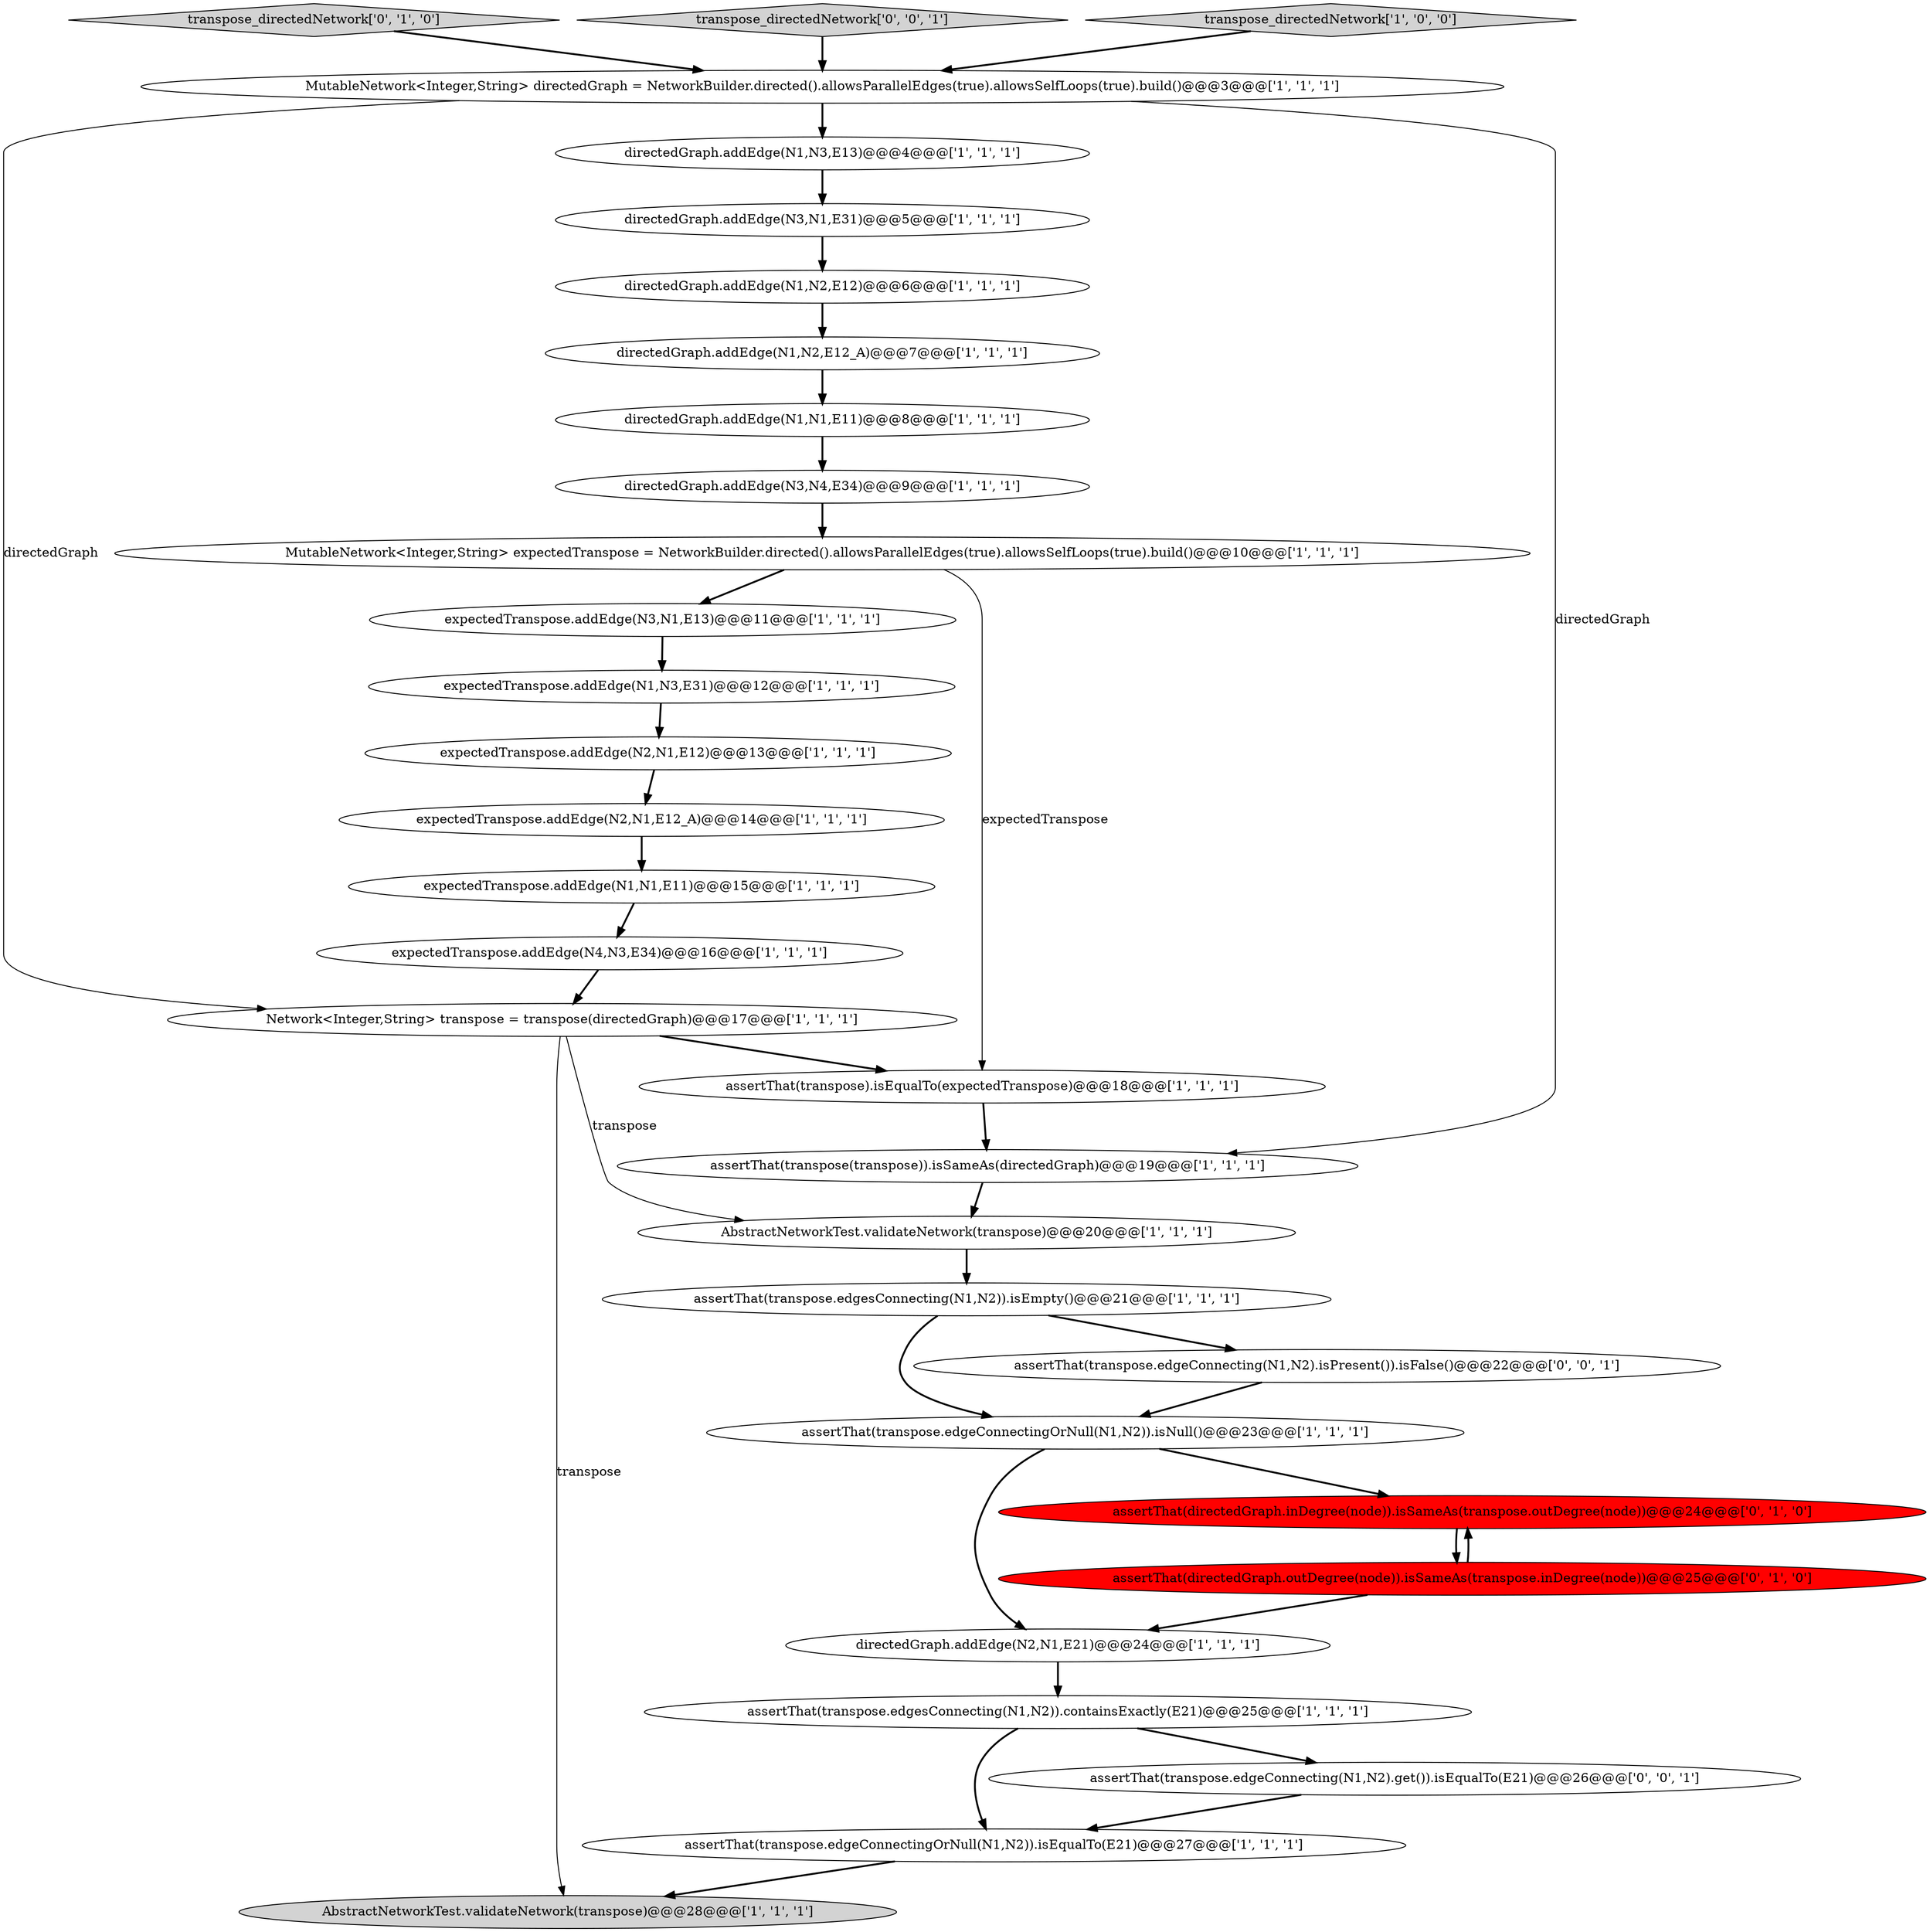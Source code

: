 digraph {
21 [style = filled, label = "expectedTranspose.addEdge(N4,N3,E34)@@@16@@@['1', '1', '1']", fillcolor = white, shape = ellipse image = "AAA0AAABBB1BBB"];
25 [style = filled, label = "transpose_directedNetwork['0', '1', '0']", fillcolor = lightgray, shape = diamond image = "AAA0AAABBB2BBB"];
5 [style = filled, label = "expectedTranspose.addEdge(N2,N1,E12_A)@@@14@@@['1', '1', '1']", fillcolor = white, shape = ellipse image = "AAA0AAABBB1BBB"];
16 [style = filled, label = "directedGraph.addEdge(N1,N2,E12)@@@6@@@['1', '1', '1']", fillcolor = white, shape = ellipse image = "AAA0AAABBB1BBB"];
9 [style = filled, label = "directedGraph.addEdge(N1,N1,E11)@@@8@@@['1', '1', '1']", fillcolor = white, shape = ellipse image = "AAA0AAABBB1BBB"];
12 [style = filled, label = "expectedTranspose.addEdge(N1,N1,E11)@@@15@@@['1', '1', '1']", fillcolor = white, shape = ellipse image = "AAA0AAABBB1BBB"];
2 [style = filled, label = "Network<Integer,String> transpose = transpose(directedGraph)@@@17@@@['1', '1', '1']", fillcolor = white, shape = ellipse image = "AAA0AAABBB1BBB"];
8 [style = filled, label = "assertThat(transpose.edgesConnecting(N1,N2)).containsExactly(E21)@@@25@@@['1', '1', '1']", fillcolor = white, shape = ellipse image = "AAA0AAABBB1BBB"];
24 [style = filled, label = "directedGraph.addEdge(N2,N1,E21)@@@24@@@['1', '1', '1']", fillcolor = white, shape = ellipse image = "AAA0AAABBB1BBB"];
7 [style = filled, label = "directedGraph.addEdge(N3,N1,E31)@@@5@@@['1', '1', '1']", fillcolor = white, shape = ellipse image = "AAA0AAABBB1BBB"];
10 [style = filled, label = "MutableNetwork<Integer,String> expectedTranspose = NetworkBuilder.directed().allowsParallelEdges(true).allowsSelfLoops(true).build()@@@10@@@['1', '1', '1']", fillcolor = white, shape = ellipse image = "AAA0AAABBB1BBB"];
3 [style = filled, label = "MutableNetwork<Integer,String> directedGraph = NetworkBuilder.directed().allowsParallelEdges(true).allowsSelfLoops(true).build()@@@3@@@['1', '1', '1']", fillcolor = white, shape = ellipse image = "AAA0AAABBB1BBB"];
17 [style = filled, label = "directedGraph.addEdge(N1,N3,E13)@@@4@@@['1', '1', '1']", fillcolor = white, shape = ellipse image = "AAA0AAABBB1BBB"];
26 [style = filled, label = "assertThat(directedGraph.inDegree(node)).isSameAs(transpose.outDegree(node))@@@24@@@['0', '1', '0']", fillcolor = red, shape = ellipse image = "AAA1AAABBB2BBB"];
29 [style = filled, label = "transpose_directedNetwork['0', '0', '1']", fillcolor = lightgray, shape = diamond image = "AAA0AAABBB3BBB"];
23 [style = filled, label = "assertThat(transpose.edgesConnecting(N1,N2)).isEmpty()@@@21@@@['1', '1', '1']", fillcolor = white, shape = ellipse image = "AAA0AAABBB1BBB"];
1 [style = filled, label = "transpose_directedNetwork['1', '0', '0']", fillcolor = lightgray, shape = diamond image = "AAA0AAABBB1BBB"];
6 [style = filled, label = "assertThat(transpose.edgeConnectingOrNull(N1,N2)).isEqualTo(E21)@@@27@@@['1', '1', '1']", fillcolor = white, shape = ellipse image = "AAA0AAABBB1BBB"];
4 [style = filled, label = "assertThat(transpose).isEqualTo(expectedTranspose)@@@18@@@['1', '1', '1']", fillcolor = white, shape = ellipse image = "AAA0AAABBB1BBB"];
18 [style = filled, label = "AbstractNetworkTest.validateNetwork(transpose)@@@20@@@['1', '1', '1']", fillcolor = white, shape = ellipse image = "AAA0AAABBB1BBB"];
30 [style = filled, label = "assertThat(transpose.edgeConnecting(N1,N2).get()).isEqualTo(E21)@@@26@@@['0', '0', '1']", fillcolor = white, shape = ellipse image = "AAA0AAABBB3BBB"];
13 [style = filled, label = "assertThat(transpose.edgeConnectingOrNull(N1,N2)).isNull()@@@23@@@['1', '1', '1']", fillcolor = white, shape = ellipse image = "AAA0AAABBB1BBB"];
0 [style = filled, label = "assertThat(transpose(transpose)).isSameAs(directedGraph)@@@19@@@['1', '1', '1']", fillcolor = white, shape = ellipse image = "AAA0AAABBB1BBB"];
19 [style = filled, label = "directedGraph.addEdge(N1,N2,E12_A)@@@7@@@['1', '1', '1']", fillcolor = white, shape = ellipse image = "AAA0AAABBB1BBB"];
11 [style = filled, label = "expectedTranspose.addEdge(N3,N1,E13)@@@11@@@['1', '1', '1']", fillcolor = white, shape = ellipse image = "AAA0AAABBB1BBB"];
22 [style = filled, label = "AbstractNetworkTest.validateNetwork(transpose)@@@28@@@['1', '1', '1']", fillcolor = lightgray, shape = ellipse image = "AAA0AAABBB1BBB"];
28 [style = filled, label = "assertThat(transpose.edgeConnecting(N1,N2).isPresent()).isFalse()@@@22@@@['0', '0', '1']", fillcolor = white, shape = ellipse image = "AAA0AAABBB3BBB"];
15 [style = filled, label = "directedGraph.addEdge(N3,N4,E34)@@@9@@@['1', '1', '1']", fillcolor = white, shape = ellipse image = "AAA0AAABBB1BBB"];
14 [style = filled, label = "expectedTranspose.addEdge(N1,N3,E31)@@@12@@@['1', '1', '1']", fillcolor = white, shape = ellipse image = "AAA0AAABBB1BBB"];
27 [style = filled, label = "assertThat(directedGraph.outDegree(node)).isSameAs(transpose.inDegree(node))@@@25@@@['0', '1', '0']", fillcolor = red, shape = ellipse image = "AAA1AAABBB2BBB"];
20 [style = filled, label = "expectedTranspose.addEdge(N2,N1,E12)@@@13@@@['1', '1', '1']", fillcolor = white, shape = ellipse image = "AAA0AAABBB1BBB"];
8->30 [style = bold, label=""];
3->2 [style = solid, label="directedGraph"];
15->10 [style = bold, label=""];
13->24 [style = bold, label=""];
18->23 [style = bold, label=""];
11->14 [style = bold, label=""];
6->22 [style = bold, label=""];
12->21 [style = bold, label=""];
2->22 [style = solid, label="transpose"];
29->3 [style = bold, label=""];
25->3 [style = bold, label=""];
1->3 [style = bold, label=""];
28->13 [style = bold, label=""];
8->6 [style = bold, label=""];
2->18 [style = solid, label="transpose"];
16->19 [style = bold, label=""];
30->6 [style = bold, label=""];
2->4 [style = bold, label=""];
4->0 [style = bold, label=""];
21->2 [style = bold, label=""];
20->5 [style = bold, label=""];
17->7 [style = bold, label=""];
23->28 [style = bold, label=""];
26->27 [style = bold, label=""];
27->26 [style = bold, label=""];
19->9 [style = bold, label=""];
5->12 [style = bold, label=""];
23->13 [style = bold, label=""];
13->26 [style = bold, label=""];
9->15 [style = bold, label=""];
3->0 [style = solid, label="directedGraph"];
7->16 [style = bold, label=""];
3->17 [style = bold, label=""];
0->18 [style = bold, label=""];
27->24 [style = bold, label=""];
10->4 [style = solid, label="expectedTranspose"];
24->8 [style = bold, label=""];
14->20 [style = bold, label=""];
10->11 [style = bold, label=""];
}

